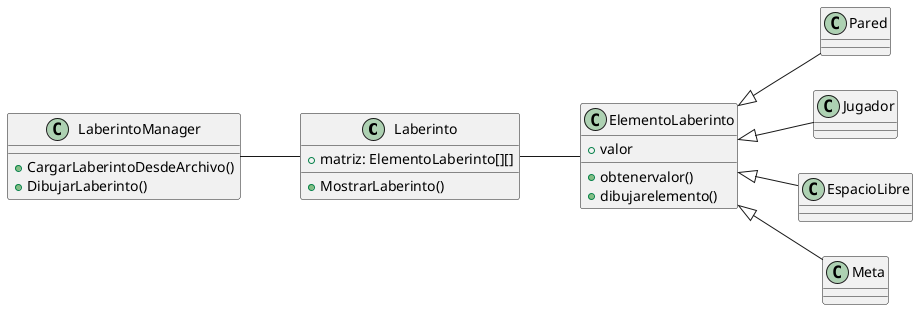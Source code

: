 @startuml
left to right direction

class Laberinto {
  +matriz: ElementoLaberinto[][]
  +MostrarLaberinto()
}

class ElementoLaberinto {
  +valor
  +obtenervalor()
  +dibujarelemento()
}

class Pared {
}
class Jugador {
}
class EspacioLibre {
}
class Meta {
}

class LaberintoManager {
  +CargarLaberintoDesdeArchivo()
  +DibujarLaberinto()
}

Laberinto  -- ElementoLaberinto 
ElementoLaberinto <|-- Pared
ElementoLaberinto <|-- EspacioLibre
ElementoLaberinto <|-- Jugador
ElementoLaberinto <|-- Meta
LaberintoManager -- Laberinto
@enduml
